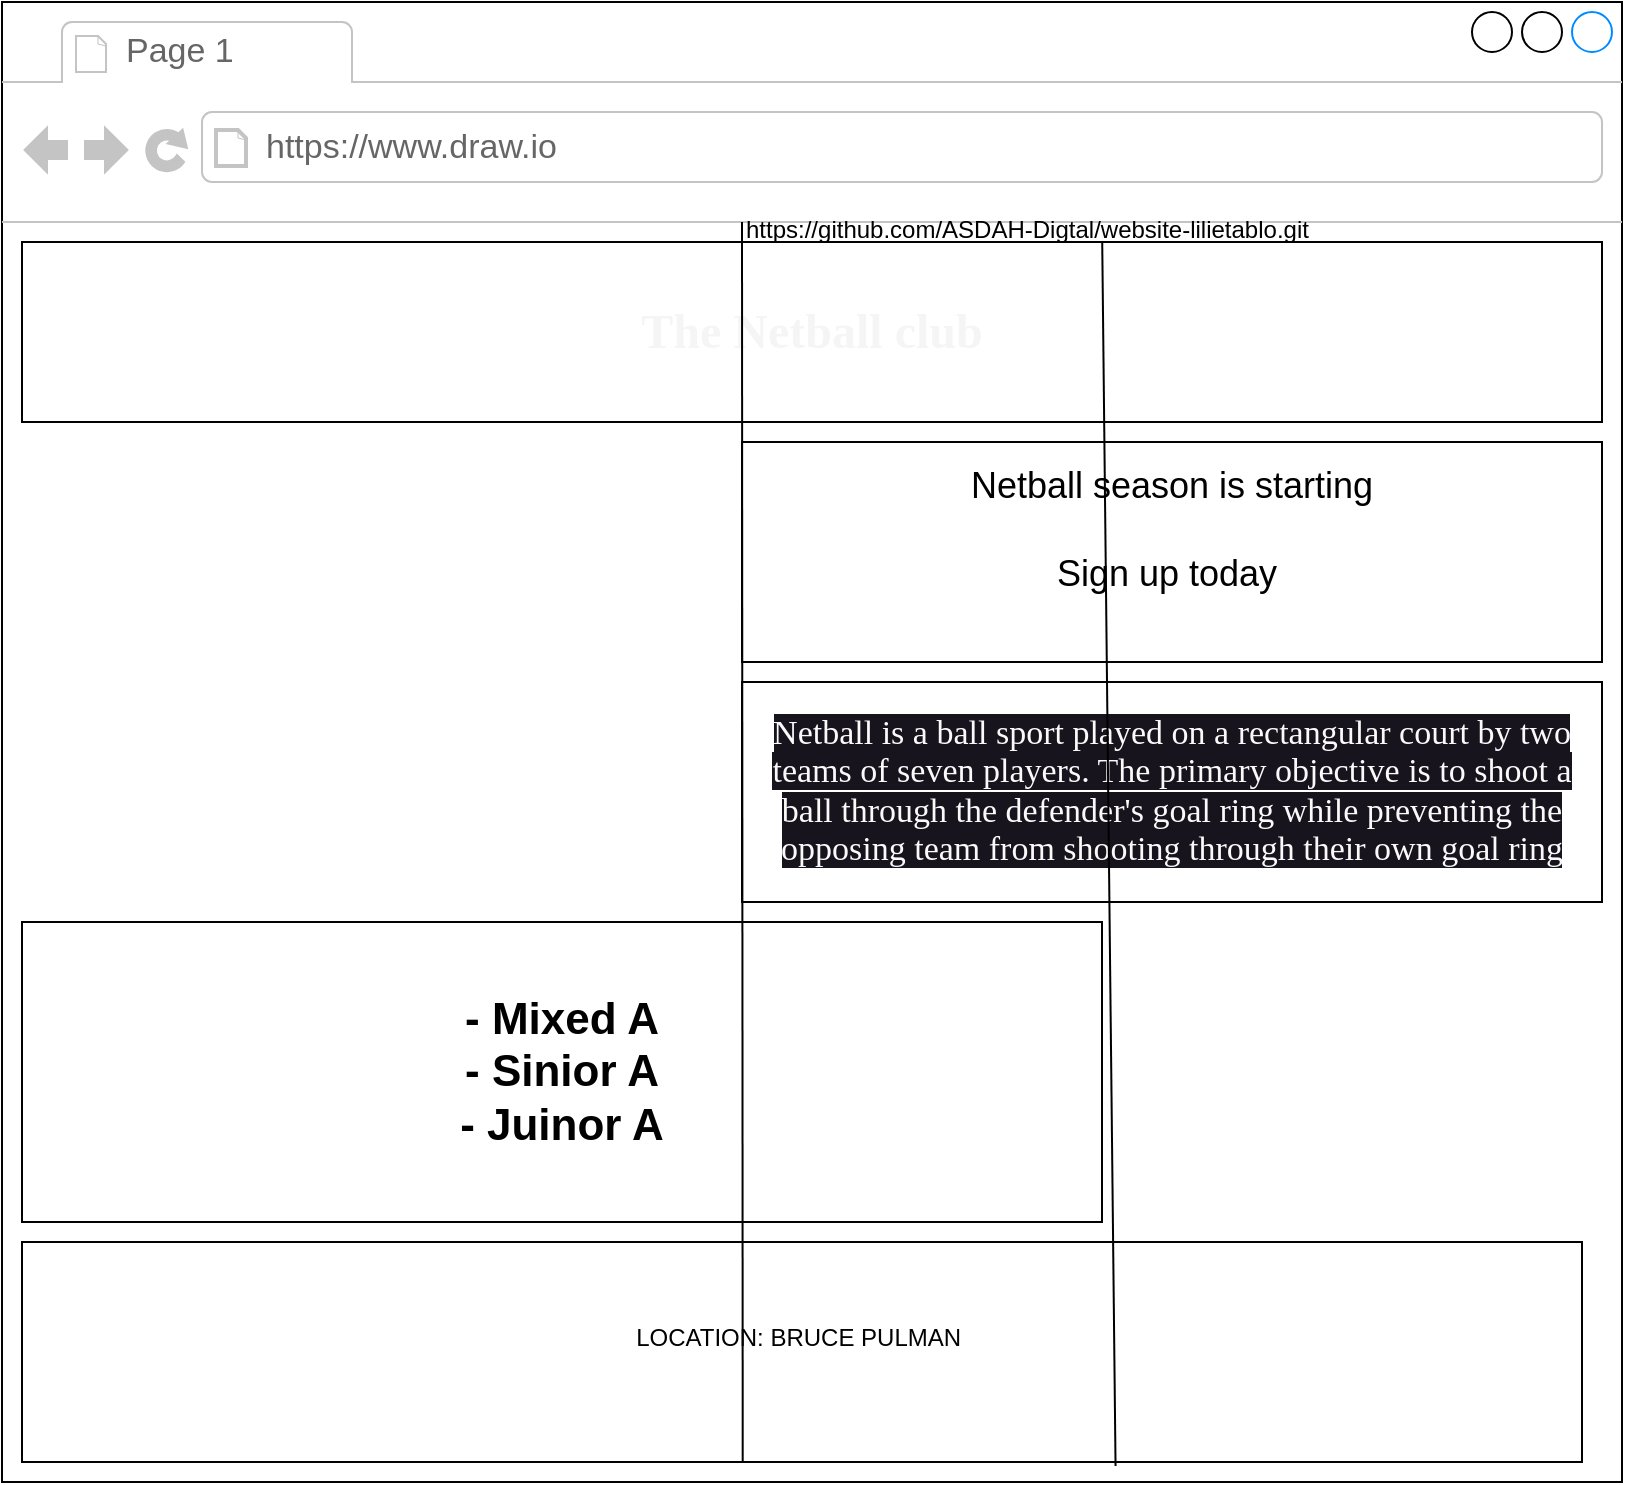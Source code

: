 <mxfile>
    <diagram id="1cSmCzB6ThMVFXuAjtor" name="Page-1">
        <mxGraphModel dx="1130" dy="792" grid="1" gridSize="10" guides="1" tooltips="1" connect="1" arrows="1" fold="1" page="1" pageScale="1" pageWidth="850" pageHeight="1100" math="0" shadow="0">
            <root>
                <mxCell id="0"/>
                <mxCell id="1" parent="0"/>
                <mxCell id="2" value="" style="strokeWidth=1;shadow=0;dashed=0;align=center;html=1;shape=mxgraph.mockup.containers.browserWindow;rSize=0;strokeColor2=#008cff;strokeColor3=#c4c4c4;mainText=,;recursiveResize=0;" parent="1" vertex="1">
                    <mxGeometry x="10" y="50" width="810" height="740" as="geometry"/>
                </mxCell>
                <mxCell id="3" value="Page 1" style="strokeWidth=1;shadow=0;dashed=0;align=center;html=1;shape=mxgraph.mockup.containers.anchor;fontSize=17;fontColor=#666666;align=left;" parent="2" vertex="1">
                    <mxGeometry x="60" y="12" width="110" height="26" as="geometry"/>
                </mxCell>
                <mxCell id="4" value="https://www.draw.io" style="strokeWidth=1;shadow=0;dashed=0;align=center;html=1;shape=mxgraph.mockup.containers.anchor;rSize=0;fontSize=17;fontColor=#666666;align=left;" parent="2" vertex="1">
                    <mxGeometry x="130" y="60" width="250" height="26" as="geometry"/>
                </mxCell>
                <mxCell id="6" value="&lt;h1&gt;&lt;font color=&quot;#f4f5f4&quot; face=&quot;Times New Roman&quot;&gt;The Netball club&lt;/font&gt;&lt;/h1&gt;" style="rounded=0;whiteSpace=wrap;html=1;" parent="2" vertex="1">
                    <mxGeometry x="10" y="120" width="790" height="90" as="geometry"/>
                </mxCell>
                <mxCell id="9" value="&lt;h3&gt;&lt;font style=&quot;font-size: 22px;&quot;&gt;- Mixed A&lt;br&gt;&lt;/font&gt;&lt;font style=&quot;font-size: 22px;&quot;&gt;- Sinior A&lt;br&gt;&lt;/font&gt;&lt;font style=&quot;font-size: 22px;&quot;&gt;- Juinor A&lt;/font&gt;&lt;/h3&gt;" style="rounded=0;whiteSpace=wrap;html=1;" parent="2" vertex="1">
                    <mxGeometry x="10" y="460" width="540" height="150" as="geometry"/>
                </mxCell>
                <mxCell id="11" value="&lt;div style=&quot;line-height: 154%;&quot;&gt;&lt;font color=&quot;#fafafa&quot; face=&quot;Times New Roman&quot; style=&quot;font-size: 17px; background-color: rgb(24, 20, 29);&quot;&gt;Netball is a ball sport played on a rectangular court by two teams of seven players. The primary objective is to shoot a ball through the defender's goal ring while preventing the opposing team from shooting through their own goal ring&lt;/font&gt;&lt;br&gt;&lt;/div&gt;" style="rounded=0;whiteSpace=wrap;html=1;" parent="2" vertex="1">
                    <mxGeometry x="370" y="340" width="430" height="110" as="geometry"/>
                </mxCell>
                <mxCell id="12" value="&lt;font style=&quot;font-size: 18px;&quot;&gt;&lt;font style=&quot;font-size: 18px;&quot;&gt;&amp;nbsp;Netball season is starting&amp;nbsp;&lt;br&gt;&lt;/font&gt;&lt;br&gt;&lt;font style=&quot;font-size: 18px;&quot;&gt;Sign up today&amp;nbsp;&lt;br&gt;&lt;/font&gt;&lt;br&gt;&lt;/font&gt;" style="rounded=0;whiteSpace=wrap;html=1;" parent="2" vertex="1">
                    <mxGeometry x="370" y="220" width="430" height="110" as="geometry"/>
                </mxCell>
                <mxCell id="13" value="LOCATION: BRUCE PULMAN&amp;nbsp;&lt;br&gt;&amp;nbsp;" style="rounded=0;whiteSpace=wrap;html=1;" parent="2" vertex="1">
                    <mxGeometry x="10" y="620" width="780" height="110" as="geometry"/>
                </mxCell>
                <mxCell id="16" value="" style="shape=image;imageAspect=0;aspect=fixed;verticalLabelPosition=bottom;verticalAlign=top;image=https://media.istockphoto.com/id/186931510/photo/netball-uniform.jpg?b=1&amp;s=170667a&amp;w=0&amp;k=20&amp;c=XuFtb4HVerqQvESA8jweG9Q3Pl3gf0FxE1NiZlWTVqU=;" parent="2" vertex="1">
                    <mxGeometry x="10" y="220" width="347.39" height="230" as="geometry"/>
                </mxCell>
                <mxCell id="kTtSJKAHXHI7iXLp6GMU-17" value="" style="shape=image;imageAspect=0;aspect=fixed;verticalLabelPosition=bottom;verticalAlign=top;labelBackgroundColor=#18141d;fontFamily=Times New Roman;fontSize=18;fontColor=#f4f5f4;image=https://media.istockphoto.com/id/498031385/photo/netball-season.jpg?b=1&amp;s=170667a&amp;w=0&amp;k=20&amp;c=6gRJbK-0pOq5WqVLbe34d1JWaT-Be1yhOd1vM5Ild3g=;" parent="2" vertex="1">
                    <mxGeometry x="560" y="460" width="230" height="150.79" as="geometry"/>
                </mxCell>
                <UserObject label="https://github.com/ASDAH-Digtal/website-lilietablo.git" link="https://github.com/ASDAH-Digtal/website-lilietablo.git" id="17">
                    <mxCell style="text;whiteSpace=wrap;html=1;" parent="2" vertex="1">
                        <mxGeometry x="370" y="100" width="310" height="40" as="geometry"/>
                    </mxCell>
                </UserObject>
                <mxCell id="21" value="" style="endArrow=none;html=1;entryX=0;entryY=0.25;entryDx=0;entryDy=0;exitX=0.462;exitY=1;exitDx=0;exitDy=0;exitPerimeter=0;" edge="1" parent="2" source="13" target="17">
                    <mxGeometry width="50" height="50" relative="1" as="geometry">
                        <mxPoint x="380" y="320" as="sourcePoint"/>
                        <mxPoint x="430" y="270" as="targetPoint"/>
                    </mxGeometry>
                </mxCell>
                <mxCell id="22" value="" style="endArrow=none;html=1;exitX=0.701;exitY=1.018;exitDx=0;exitDy=0;exitPerimeter=0;entryX=0.581;entryY=0.5;entryDx=0;entryDy=0;entryPerimeter=0;" edge="1" parent="2" source="13" target="17">
                    <mxGeometry width="50" height="50" relative="1" as="geometry">
                        <mxPoint x="540" y="730" as="sourcePoint"/>
                        <mxPoint x="525" y="120" as="targetPoint"/>
                    </mxGeometry>
                </mxCell>
            </root>
        </mxGraphModel>
    </diagram>
    <diagram id="i8dXSgGG371kfD4aj6Sn" name="Page-2">
        <mxGraphModel dx="1130" dy="792" grid="1" gridSize="10" guides="1" tooltips="1" connect="1" arrows="1" fold="1" page="1" pageScale="1" pageWidth="850" pageHeight="1100" math="0" shadow="0">
            <root>
                <mxCell id="0"/>
                <mxCell id="1" parent="0"/>
                <mxCell id="BbA56S-hzsuUCv2lI8x8-1" value="" style="strokeWidth=1;shadow=0;dashed=0;align=center;html=1;shape=mxgraph.mockup.containers.browserWindow;rSize=0;strokeColor=#666666;strokeColor2=#008cff;strokeColor3=#c4c4c4;mainText=,;recursiveResize=0;" parent="1" vertex="1">
                    <mxGeometry x="65" y="90" width="720" height="680" as="geometry"/>
                </mxCell>
                <mxCell id="BbA56S-hzsuUCv2lI8x8-2" value="Page 1" style="strokeWidth=1;shadow=0;dashed=0;align=center;html=1;shape=mxgraph.mockup.containers.anchor;fontSize=17;fontColor=#666666;align=left;" parent="BbA56S-hzsuUCv2lI8x8-1" vertex="1">
                    <mxGeometry x="60" y="12" width="110" height="26" as="geometry"/>
                </mxCell>
                <mxCell id="BbA56S-hzsuUCv2lI8x8-3" value="https://www.draw.io" style="strokeWidth=1;shadow=0;dashed=0;align=center;html=1;shape=mxgraph.mockup.containers.anchor;rSize=0;fontSize=17;fontColor=#666666;align=left;" parent="BbA56S-hzsuUCv2lI8x8-1" vertex="1">
                    <mxGeometry x="130" y="60" width="250" height="26" as="geometry"/>
                </mxCell>
                <mxCell id="BbA56S-hzsuUCv2lI8x8-4" value="Mixed A" style="rounded=0;whiteSpace=wrap;html=1;" parent="BbA56S-hzsuUCv2lI8x8-1" vertex="1">
                    <mxGeometry x="10" y="120" width="400" height="100" as="geometry"/>
                </mxCell>
                <mxCell id="BbA56S-hzsuUCv2lI8x8-5" value="&lt;h4&gt;&lt;span style=&quot;font-weight: normal;&quot;&gt;&lt;span style=&quot;font-family: &amp;quot;Google Sans&amp;quot;, arial, sans-serif; font-size: 16px; text-align: start; background-color: rgb(42, 37, 47);&quot;&gt;&lt;font style=&quot;&quot; color=&quot;#ffffff&quot;&gt;&amp;nbsp;Each Mixed teams, have a maximum of two male players on the court at any one time is permitted. Outdoor Netball Match Length. 2 x 10-minute halves with a 1-minute half time break.&lt;/font&gt;&lt;/span&gt;&lt;/span&gt;&lt;/h4&gt;" style="rounded=0;whiteSpace=wrap;html=1;" parent="BbA56S-hzsuUCv2lI8x8-1" vertex="1">
                    <mxGeometry x="425" y="120" width="275" height="380" as="geometry"/>
                </mxCell>
                <mxCell id="BbA56S-hzsuUCv2lI8x8-7" value="Asdahs mixeds teams play at 5:10 at bruce pulman" style="rounded=0;whiteSpace=wrap;html=1;" parent="BbA56S-hzsuUCv2lI8x8-1" vertex="1">
                    <mxGeometry x="10" y="510" width="340" height="160" as="geometry"/>
                </mxCell>
                <mxCell id="BbA56S-hzsuUCv2lI8x8-8" value="Every wednesday" style="rounded=0;whiteSpace=wrap;html=1;" parent="BbA56S-hzsuUCv2lI8x8-1" vertex="1">
                    <mxGeometry x="360" y="510" width="340" height="160" as="geometry"/>
                </mxCell>
                <mxCell id="waKiWPXSdQyq9GCwg8bi-1" value="" style="shape=image;imageAspect=0;aspect=fixed;verticalLabelPosition=bottom;verticalAlign=top;image=https://media.istockphoto.com/id/1163901509/photo/netball-team-bonding.jpg?b=1&amp;s=612x612&amp;w=0&amp;k=20&amp;c=KBbdvmG1WkJQQR42tInBHzpvijLA0y4aOa2rOv-S2cc=;" parent="BbA56S-hzsuUCv2lI8x8-1" vertex="1">
                    <mxGeometry x="10" y="230" width="404.62" height="270" as="geometry"/>
                </mxCell>
            </root>
        </mxGraphModel>
    </diagram>
    <diagram id="fKXDO9JActxKgOkhPbfz" name="Page-3">
        <mxGraphModel dx="1130" dy="1892" grid="1" gridSize="10" guides="1" tooltips="1" connect="1" arrows="1" fold="1" page="1" pageScale="1" pageWidth="850" pageHeight="1100" math="0" shadow="0">
            <root>
                <mxCell id="0"/>
                <mxCell id="1" parent="0"/>
                <mxCell id="lAt6sWYfAWxqthmQp3h8-1" value="" style="strokeWidth=1;shadow=0;dashed=0;align=center;html=1;shape=mxgraph.mockup.containers.browserWindow;rSize=0;strokeColor=#666666;strokeColor2=#008cff;strokeColor3=#c4c4c4;mainText=,;recursiveResize=0;" parent="1" vertex="1">
                    <mxGeometry x="50" y="-20" width="720" height="720" as="geometry"/>
                </mxCell>
                <mxCell id="lAt6sWYfAWxqthmQp3h8-2" value="Page 1" style="strokeWidth=1;shadow=0;dashed=0;align=center;html=1;shape=mxgraph.mockup.containers.anchor;fontSize=17;fontColor=#666666;align=left;" parent="lAt6sWYfAWxqthmQp3h8-1" vertex="1">
                    <mxGeometry x="60" y="12" width="110" height="26" as="geometry"/>
                </mxCell>
                <mxCell id="lAt6sWYfAWxqthmQp3h8-3" value="https://www.draw.io" style="strokeWidth=1;shadow=0;dashed=0;align=center;html=1;shape=mxgraph.mockup.containers.anchor;rSize=0;fontSize=17;fontColor=#666666;align=left;" parent="lAt6sWYfAWxqthmQp3h8-1" vertex="1">
                    <mxGeometry x="130" y="60" width="250" height="26" as="geometry"/>
                </mxCell>
                <mxCell id="PwjabI_pzOMSJWpkH5s5-6" value="Senior A" style="rounded=0;whiteSpace=wrap;html=1;fontSize=22;" parent="lAt6sWYfAWxqthmQp3h8-1" vertex="1">
                    <mxGeometry x="10" y="120" width="700" height="100" as="geometry"/>
                </mxCell>
                <mxCell id="PwjabI_pzOMSJWpkH5s5-5" value="" style="rounded=0;whiteSpace=wrap;html=1;fontSize=22;" parent="lAt6sWYfAWxqthmQp3h8-1" vertex="1">
                    <mxGeometry x="10" y="230" width="240" height="360" as="geometry"/>
                </mxCell>
                <mxCell id="PwjabI_pzOMSJWpkH5s5-4" value="" style="rounded=0;whiteSpace=wrap;html=1;fontSize=22;" parent="lAt6sWYfAWxqthmQp3h8-1" vertex="1">
                    <mxGeometry x="10" y="600" width="240" height="110" as="geometry"/>
                </mxCell>
                <mxCell id="PwjabI_pzOMSJWpkH5s5-3" value="" style="rounded=0;whiteSpace=wrap;html=1;fontSize=22;" parent="lAt6sWYfAWxqthmQp3h8-1" vertex="1">
                    <mxGeometry x="260" y="550" width="440" height="160" as="geometry"/>
                </mxCell>
                <mxCell id="k53DSJ0BZ9IA5Y4yIjM3-1" value="" style="shape=image;imageAspect=0;aspect=fixed;verticalLabelPosition=bottom;verticalAlign=top;labelBackgroundColor=#18141d;fontColor=#FFFFFF;image=https://media.istockphoto.com/id/1163901355/photo/netball-team-warming-up.jpg?s=2048x2048&amp;w=is&amp;k=20&amp;c=7qUNu0A-LOQJGOkl5iddzPLCZVnWMZKsKjgq3HldsD8=;" parent="lAt6sWYfAWxqthmQp3h8-1" vertex="1">
                    <mxGeometry x="260" y="240" width="449.56" height="300" as="geometry"/>
                </mxCell>
            </root>
        </mxGraphModel>
    </diagram>
    <diagram id="1n0Iqw_FYF7EKAkJ2Sk8" name="Page-4">
        <mxGraphModel dx="1130" dy="792" grid="1" gridSize="10" guides="1" tooltips="1" connect="1" arrows="1" fold="1" page="1" pageScale="1" pageWidth="850" pageHeight="1100" math="0" shadow="0">
            <root>
                <mxCell id="0"/>
                <mxCell id="1" parent="0"/>
                <mxCell id="YTwkcchTf7SlPm7RMm-H-1" value="" style="strokeWidth=1;shadow=0;dashed=0;align=center;html=1;shape=mxgraph.mockup.containers.browserWindow;rSize=0;strokeColor=#666666;strokeColor2=#008cff;strokeColor3=#c4c4c4;mainText=,;recursiveResize=0;" parent="1" vertex="1">
                    <mxGeometry x="30" y="40" width="685" height="660" as="geometry"/>
                </mxCell>
                <mxCell id="YTwkcchTf7SlPm7RMm-H-2" value="Page 1" style="strokeWidth=1;shadow=0;dashed=0;align=center;html=1;shape=mxgraph.mockup.containers.anchor;fontSize=17;fontColor=#666666;align=left;" parent="YTwkcchTf7SlPm7RMm-H-1" vertex="1">
                    <mxGeometry x="60" y="12" width="110" height="26" as="geometry"/>
                </mxCell>
                <mxCell id="YTwkcchTf7SlPm7RMm-H-3" value="https://www.draw.io" style="strokeWidth=1;shadow=0;dashed=0;align=center;html=1;shape=mxgraph.mockup.containers.anchor;rSize=0;fontSize=17;fontColor=#666666;align=left;" parent="YTwkcchTf7SlPm7RMm-H-1" vertex="1">
                    <mxGeometry x="130" y="60" width="250" height="26" as="geometry"/>
                </mxCell>
                <mxCell id="fdL7gJHC5HV_B39lF4Zr-1" value="Juinor A" style="rounded=0;whiteSpace=wrap;html=1;fontSize=22;" parent="YTwkcchTf7SlPm7RMm-H-1" vertex="1">
                    <mxGeometry x="10" y="120" width="350" height="70" as="geometry"/>
                </mxCell>
                <mxCell id="fdL7gJHC5HV_B39lF4Zr-2" value="" style="rounded=0;whiteSpace=wrap;html=1;fontSize=22;" parent="YTwkcchTf7SlPm7RMm-H-1" vertex="1">
                    <mxGeometry x="370" y="120" width="300" height="530" as="geometry"/>
                </mxCell>
                <mxCell id="fdL7gJHC5HV_B39lF4Zr-3" value="" style="rounded=0;whiteSpace=wrap;html=1;fontSize=22;" parent="YTwkcchTf7SlPm7RMm-H-1" vertex="1">
                    <mxGeometry x="10" y="580" width="350" height="70" as="geometry"/>
                </mxCell>
            </root>
        </mxGraphModel>
    </diagram>
    <diagram id="9AAQiX5yQUeUREdWdcsg" name="Page-5">
        <mxGraphModel dx="1130" dy="792" grid="1" gridSize="10" guides="1" tooltips="1" connect="1" arrows="1" fold="1" page="1" pageScale="1" pageWidth="850" pageHeight="1100" math="0" shadow="0">
            <root>
                <mxCell id="0"/>
                <mxCell id="1" parent="0"/>
                <mxCell id="jZXzndkU7WZ_k1k8QVX6-1" value="" style="strokeWidth=1;shadow=0;dashed=0;align=center;html=1;shape=mxgraph.mockup.containers.browserWindow;rSize=0;strokeColor=#666666;strokeColor2=#008cff;strokeColor3=#c4c4c4;mainText=,;recursiveResize=0;" parent="1" vertex="1">
                    <mxGeometry x="80" y="30" width="665" height="740" as="geometry"/>
                </mxCell>
                <mxCell id="jZXzndkU7WZ_k1k8QVX6-2" value="Page 1" style="strokeWidth=1;shadow=0;dashed=0;align=center;html=1;shape=mxgraph.mockup.containers.anchor;fontSize=17;fontColor=#666666;align=left;" parent="jZXzndkU7WZ_k1k8QVX6-1" vertex="1">
                    <mxGeometry x="60" y="12" width="110" height="26" as="geometry"/>
                </mxCell>
                <mxCell id="jZXzndkU7WZ_k1k8QVX6-3" value="https://www.draw.io" style="strokeWidth=1;shadow=0;dashed=0;align=center;html=1;shape=mxgraph.mockup.containers.anchor;rSize=0;fontSize=17;fontColor=#666666;align=left;" parent="jZXzndkU7WZ_k1k8QVX6-1" vertex="1">
                    <mxGeometry x="130" y="60" width="250" height="26" as="geometry"/>
                </mxCell>
                <mxCell id="bCSnXp7y6-fagQeSMVyh-1" value="" style="rounded=0;whiteSpace=wrap;html=1;" parent="jZXzndkU7WZ_k1k8QVX6-1" vertex="1">
                    <mxGeometry x="10" y="120" width="640" height="100" as="geometry"/>
                </mxCell>
                <mxCell id="bCSnXp7y6-fagQeSMVyh-2" value="" style="rounded=0;whiteSpace=wrap;html=1;" parent="jZXzndkU7WZ_k1k8QVX6-1" vertex="1">
                    <mxGeometry x="460" y="230" width="190" height="380" as="geometry"/>
                </mxCell>
                <mxCell id="bCSnXp7y6-fagQeSMVyh-3" value="" style="rounded=0;whiteSpace=wrap;html=1;" parent="jZXzndkU7WZ_k1k8QVX6-1" vertex="1">
                    <mxGeometry x="10" y="230" width="440" height="380" as="geometry"/>
                </mxCell>
                <mxCell id="bCSnXp7y6-fagQeSMVyh-4" value="" style="rounded=0;whiteSpace=wrap;html=1;" parent="jZXzndkU7WZ_k1k8QVX6-1" vertex="1">
                    <mxGeometry x="10" y="620" width="640" height="100" as="geometry"/>
                </mxCell>
            </root>
        </mxGraphModel>
    </diagram>
</mxfile>